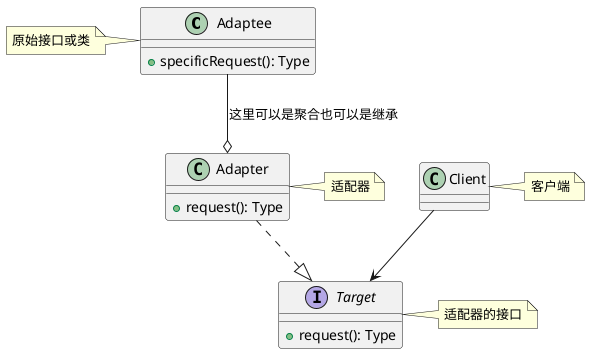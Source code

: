 @startuml

class Adaptee{
    + specificRequest(): Type
}
note left: 原始接口或类

interface Target{
    + request(): Type
}
note right: 适配器的接口

class Adapter{
    + request(): Type
}
note right: 适配器

Adaptee --o Adapter : 这里可以是聚合也可以是继承
Adapter ..|> Target

class Client
note right:客户端

Client  --> Target
@enduml